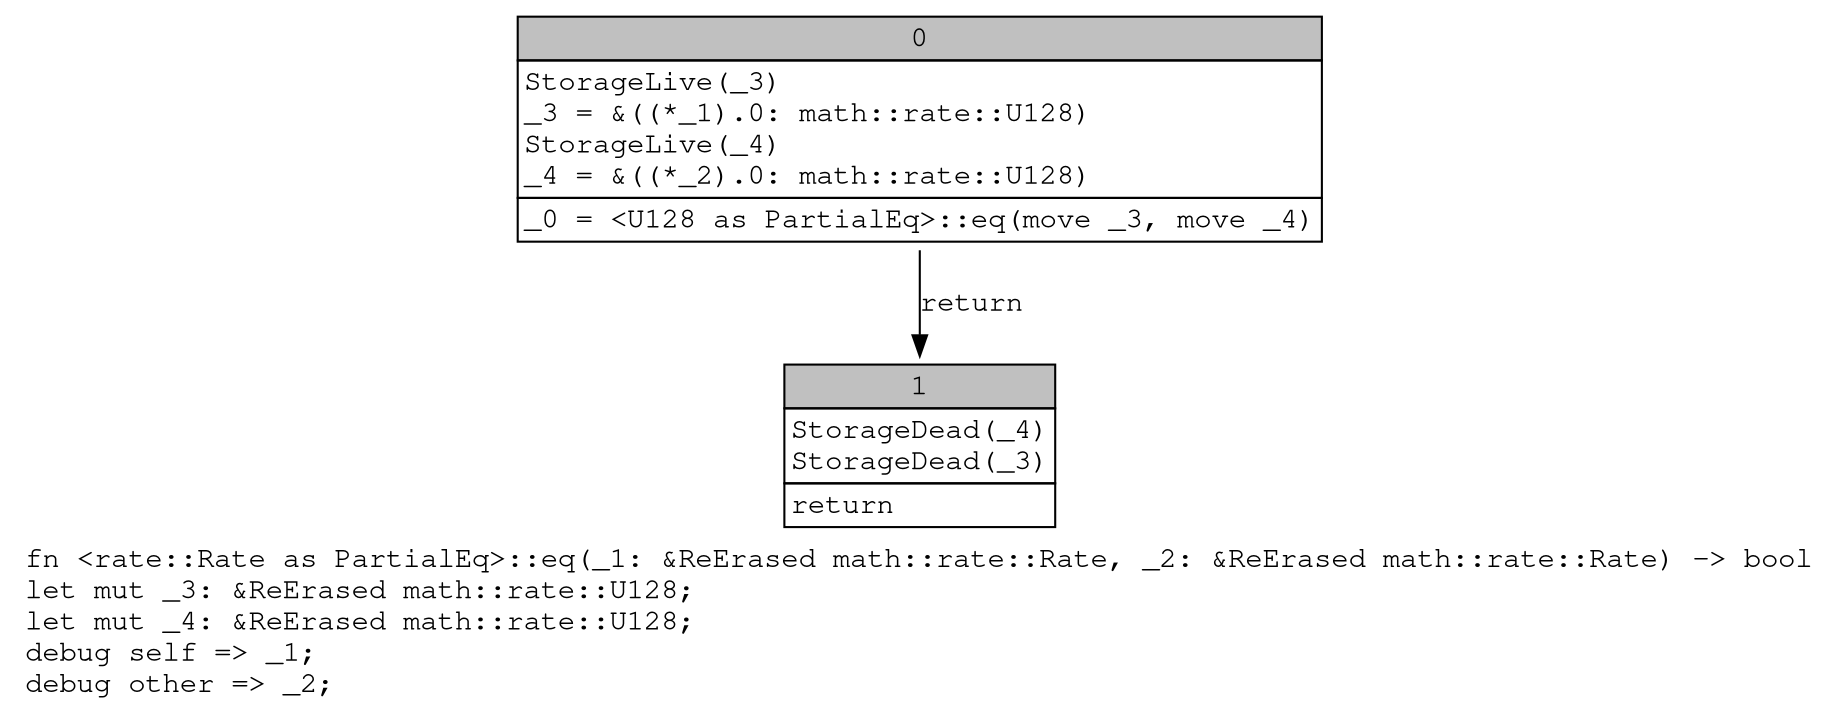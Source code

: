 digraph Mir_0_1832 {
    graph [fontname="Courier, monospace"];
    node [fontname="Courier, monospace"];
    edge [fontname="Courier, monospace"];
    label=<fn &lt;rate::Rate as PartialEq&gt;::eq(_1: &amp;ReErased math::rate::Rate, _2: &amp;ReErased math::rate::Rate) -&gt; bool<br align="left"/>let mut _3: &amp;ReErased math::rate::U128;<br align="left"/>let mut _4: &amp;ReErased math::rate::U128;<br align="left"/>debug self =&gt; _1;<br align="left"/>debug other =&gt; _2;<br align="left"/>>;
    bb0__0_1832 [shape="none", label=<<table border="0" cellborder="1" cellspacing="0"><tr><td bgcolor="gray" align="center" colspan="1">0</td></tr><tr><td align="left" balign="left">StorageLive(_3)<br/>_3 = &amp;((*_1).0: math::rate::U128)<br/>StorageLive(_4)<br/>_4 = &amp;((*_2).0: math::rate::U128)<br/></td></tr><tr><td align="left">_0 = &lt;U128 as PartialEq&gt;::eq(move _3, move _4)</td></tr></table>>];
    bb1__0_1832 [shape="none", label=<<table border="0" cellborder="1" cellspacing="0"><tr><td bgcolor="gray" align="center" colspan="1">1</td></tr><tr><td align="left" balign="left">StorageDead(_4)<br/>StorageDead(_3)<br/></td></tr><tr><td align="left">return</td></tr></table>>];
    bb0__0_1832 -> bb1__0_1832 [label="return"];
}
